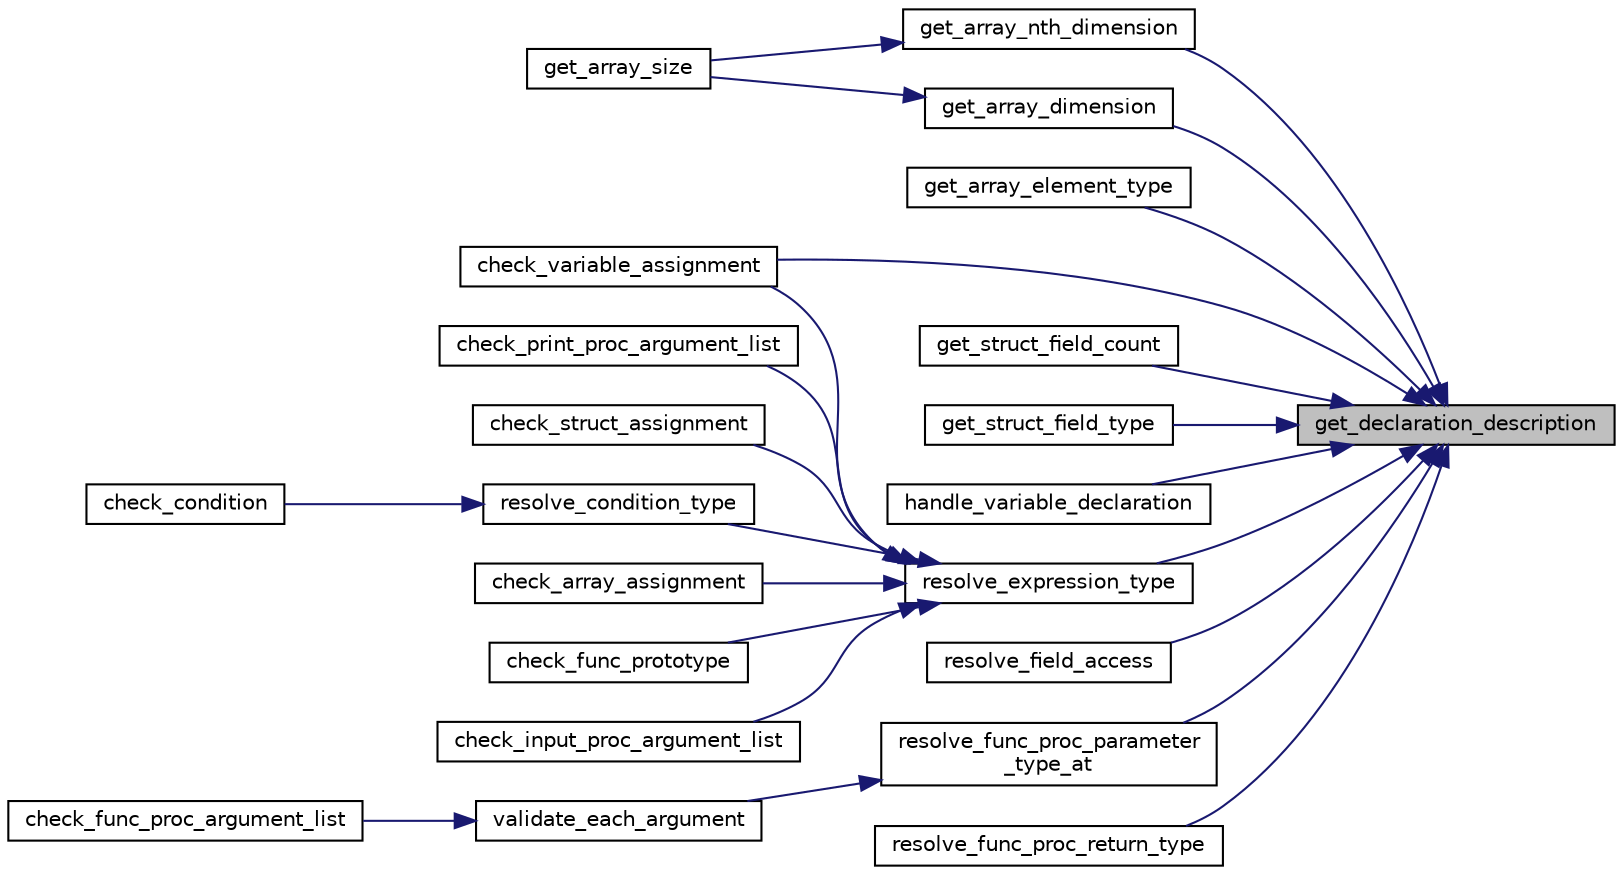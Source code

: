 digraph "get_declaration_description"
{
 // LATEX_PDF_SIZE
  edge [fontname="Helvetica",fontsize="10",labelfontname="Helvetica",labelfontsize="10"];
  node [fontname="Helvetica",fontsize="10",shape=record];
  rankdir="RL";
  Node1 [label="get_declaration_description",height=0.2,width=0.4,color="black", fillcolor="grey75", style="filled", fontcolor="black",tooltip="Gets the description of a declaration."];
  Node1 -> Node2 [dir="back",color="midnightblue",fontsize="10",style="solid",fontname="Helvetica"];
  Node2 [label="check_variable_assignment",height=0.2,width=0.4,color="black", fillcolor="white", style="filled",URL="$d6/d4c/assignment__validation_8c.html#a4fde6de79346a9e0cdb168b7c802fccc",tooltip="Checks if an assinement to a variable is valid."];
  Node1 -> Node3 [dir="back",color="midnightblue",fontsize="10",style="solid",fontname="Helvetica"];
  Node3 [label="get_array_dimension",height=0.2,width=0.4,color="black", fillcolor="white", style="filled",URL="$d0/d41/utility_8c.html#a090389fef823ec0d609d12973dbd5ac3",tooltip=" "];
  Node3 -> Node4 [dir="back",color="midnightblue",fontsize="10",style="solid",fontname="Helvetica"];
  Node4 [label="get_array_size",height=0.2,width=0.4,color="black", fillcolor="white", style="filled",URL="$d0/d41/utility_8c.html#a792cc6e45a44a6d43ee2ea0070d093fd",tooltip=" "];
  Node1 -> Node5 [dir="back",color="midnightblue",fontsize="10",style="solid",fontname="Helvetica"];
  Node5 [label="get_array_element_type",height=0.2,width=0.4,color="black", fillcolor="white", style="filled",URL="$d0/d41/utility_8c.html#a36cff8b3b904f3c42eeba69e38e9d3c2",tooltip=" "];
  Node1 -> Node6 [dir="back",color="midnightblue",fontsize="10",style="solid",fontname="Helvetica"];
  Node6 [label="get_array_nth_dimension",height=0.2,width=0.4,color="black", fillcolor="white", style="filled",URL="$d0/d41/utility_8c.html#ac167e84e15f5c86539c4fa275dfda0e0",tooltip=" "];
  Node6 -> Node4 [dir="back",color="midnightblue",fontsize="10",style="solid",fontname="Helvetica"];
  Node1 -> Node7 [dir="back",color="midnightblue",fontsize="10",style="solid",fontname="Helvetica"];
  Node7 [label="get_struct_field_count",height=0.2,width=0.4,color="black", fillcolor="white", style="filled",URL="$d0/d41/utility_8c.html#a0c355fb97635cff55dbce62d9ccf023a",tooltip=" "];
  Node1 -> Node8 [dir="back",color="midnightblue",fontsize="10",style="solid",fontname="Helvetica"];
  Node8 [label="get_struct_field_type",height=0.2,width=0.4,color="black", fillcolor="white", style="filled",URL="$d0/d41/utility_8c.html#a9e964faec15df915195e3ffd8d470c4a",tooltip=" "];
  Node1 -> Node9 [dir="back",color="midnightblue",fontsize="10",style="solid",fontname="Helvetica"];
  Node9 [label="handle_variable_declaration",height=0.2,width=0.4,color="black", fillcolor="white", style="filled",URL="$d0/dda/execution_8c.html#a21cc905b1f17c506727067112f8e41d8",tooltip=" "];
  Node1 -> Node10 [dir="back",color="midnightblue",fontsize="10",style="solid",fontname="Helvetica"];
  Node10 [label="resolve_expression_type",height=0.2,width=0.4,color="black", fillcolor="white", style="filled",URL="$d2/d18/expression__resolution_8c.html#ad2fa6a52f7590a4fe58adc41e6fab427",tooltip=" "];
  Node10 -> Node11 [dir="back",color="midnightblue",fontsize="10",style="solid",fontname="Helvetica"];
  Node11 [label="check_array_assignment",height=0.2,width=0.4,color="black", fillcolor="white", style="filled",URL="$d6/d4c/assignment__validation_8c.html#adafad0061063a9ae298f6233978de3b1",tooltip=" "];
  Node10 -> Node12 [dir="back",color="midnightblue",fontsize="10",style="solid",fontname="Helvetica"];
  Node12 [label="check_func_prototype",height=0.2,width=0.4,color="black", fillcolor="white", style="filled",URL="$d0/d8b/func__proc__validation_8c.html#ae8847b0a477fa9ae2766940f78a5c90f",tooltip="Validates the return statement of a function."];
  Node10 -> Node13 [dir="back",color="midnightblue",fontsize="10",style="solid",fontname="Helvetica"];
  Node13 [label="check_input_proc_argument_list",height=0.2,width=0.4,color="black", fillcolor="white", style="filled",URL="$dd/d08/input__validation_8c.html#ad3dd17f0853fcdf49904fd5847b0e4b3",tooltip=" "];
  Node10 -> Node14 [dir="back",color="midnightblue",fontsize="10",style="solid",fontname="Helvetica"];
  Node14 [label="check_print_proc_argument_list",height=0.2,width=0.4,color="black", fillcolor="white", style="filled",URL="$de/dd3/predefined_8h.html#a2e389d9645c7b92911f4c86af31b14a8",tooltip=" "];
  Node10 -> Node15 [dir="back",color="midnightblue",fontsize="10",style="solid",fontname="Helvetica"];
  Node15 [label="check_struct_assignment",height=0.2,width=0.4,color="black", fillcolor="white", style="filled",URL="$d6/d4c/assignment__validation_8c.html#afaa433496bef6af1b952c37f239afad2",tooltip=" "];
  Node10 -> Node2 [dir="back",color="midnightblue",fontsize="10",style="solid",fontname="Helvetica"];
  Node10 -> Node16 [dir="back",color="midnightblue",fontsize="10",style="solid",fontname="Helvetica"];
  Node16 [label="resolve_condition_type",height=0.2,width=0.4,color="black", fillcolor="white", style="filled",URL="$d6/dbc/condition__resolution_8c.html#a7af42b525181329829b7ed96a0cca487",tooltip=" "];
  Node16 -> Node17 [dir="back",color="midnightblue",fontsize="10",style="solid",fontname="Helvetica"];
  Node17 [label="check_condition",height=0.2,width=0.4,color="black", fillcolor="white", style="filled",URL="$d6/d35/condition__validation_8c.html#a71704b89d5560a369eccc90b03ee22eb",tooltip=" "];
  Node1 -> Node18 [dir="back",color="midnightblue",fontsize="10",style="solid",fontname="Helvetica"];
  Node18 [label="resolve_field_access",height=0.2,width=0.4,color="black", fillcolor="white", style="filled",URL="$d3/d86/structure__resolution_8c.html#a68c5c5d2d8ef89cb7fdc420753415ae5",tooltip=" "];
  Node1 -> Node19 [dir="back",color="midnightblue",fontsize="10",style="solid",fontname="Helvetica"];
  Node19 [label="resolve_func_proc_parameter\l_type_at",height=0.2,width=0.4,color="black", fillcolor="white", style="filled",URL="$d7/d12/func__proc__resolution_8c.html#a443b17c469927fff30a597a812997fa7",tooltip=" "];
  Node19 -> Node20 [dir="back",color="midnightblue",fontsize="10",style="solid",fontname="Helvetica"];
  Node20 [label="validate_each_argument",height=0.2,width=0.4,color="black", fillcolor="white", style="filled",URL="$d8/df9/argument__validation_8c.html#a54918205825f0889509b660b5fc4db90",tooltip="Validates the type of each argument provided in a function call."];
  Node20 -> Node21 [dir="back",color="midnightblue",fontsize="10",style="solid",fontname="Helvetica"];
  Node21 [label="check_func_proc_argument_list",height=0.2,width=0.4,color="black", fillcolor="white", style="filled",URL="$d0/d8b/func__proc__validation_8c.html#afafcd50f3eee0ad1e7debef6b3df9f2e",tooltip="Validates the argument list of a function."];
  Node1 -> Node22 [dir="back",color="midnightblue",fontsize="10",style="solid",fontname="Helvetica"];
  Node22 [label="resolve_func_proc_return_type",height=0.2,width=0.4,color="black", fillcolor="white", style="filled",URL="$d7/d12/func__proc__resolution_8c.html#a2327b6b59ff015b2616298a1002bf56b",tooltip=" "];
}
